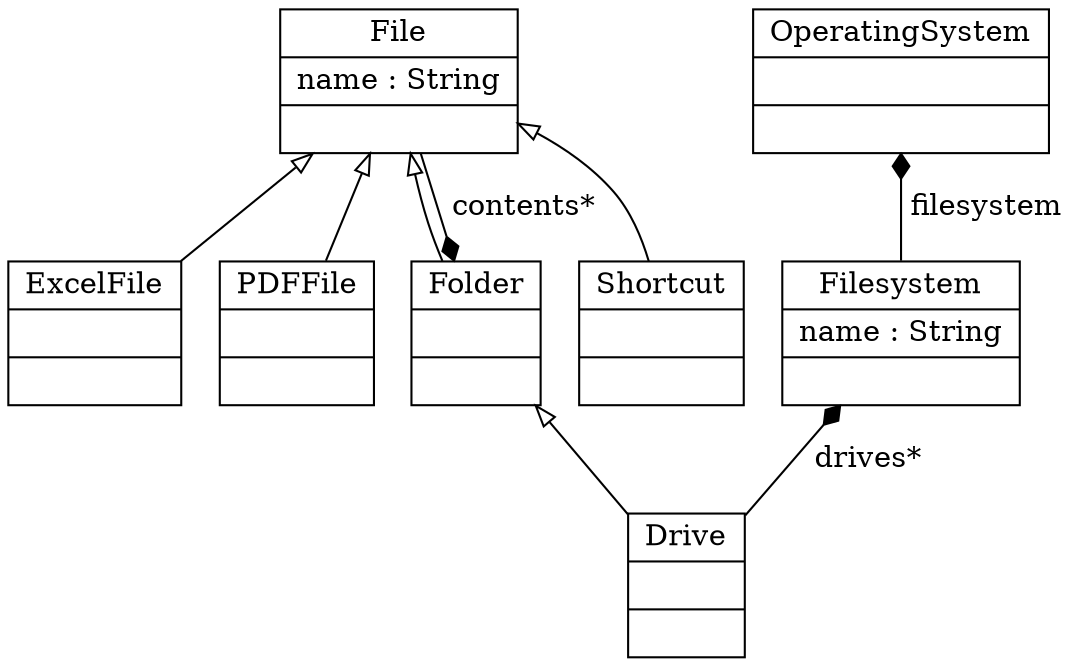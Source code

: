 digraph G {
	node[shape=record]
	edge[dir=back, arrowtail=empty]
	 
	ExcelFile[label = "{ExcelFile||}"]
	File->ExcelFile
	PDFFile[label = "{PDFFile||}"]
	File->PDFFile
	Filesystem[label = "{Filesystem|name : String|}"]
	Folder[label = "{Folder||}"]
	File->Folder
	Drive[label = "{Drive||}"]
	Folder->Drive
	OperatingSystem[label = "{OperatingSystem||}"]
	File[label = "{File|name : String|}"]
	Shortcut[label = "{Shortcut||}"]
	File->Shortcut
	
	Filesystem->Drive[label=" drives* ",arrowtail=diamond];
	Folder->File[label=" contents* ",arrowtail=diamond];
	OperatingSystem->Filesystem[label=" filesystem ",arrowtail=diamond];
	
}
